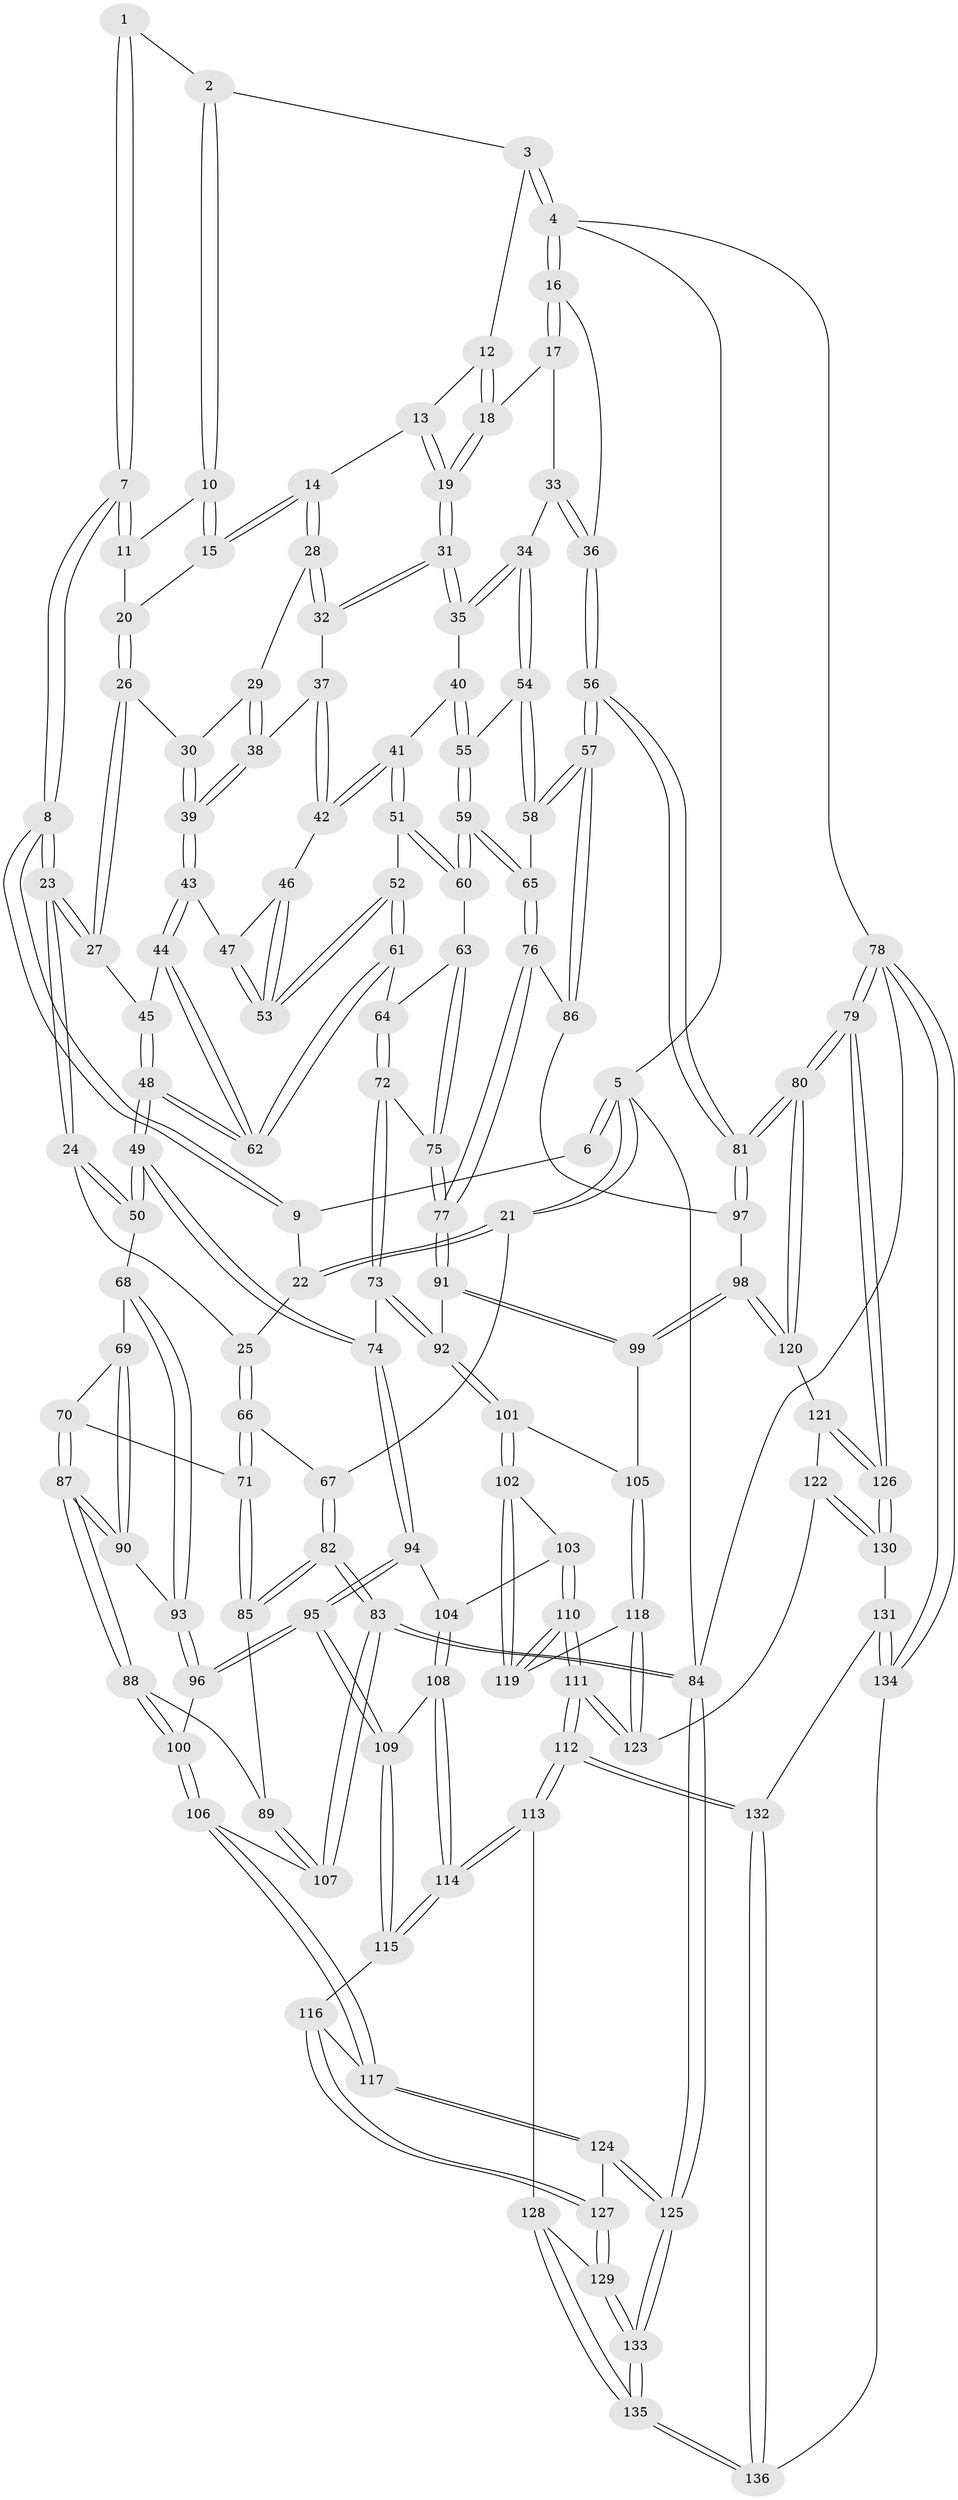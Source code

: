 // coarse degree distribution, {3: 0.2222222222222222, 8: 0.018518518518518517, 6: 0.14814814814814814, 5: 0.2037037037037037, 4: 0.37037037037037035, 7: 0.018518518518518517, 2: 0.018518518518518517}
// Generated by graph-tools (version 1.1) at 2025/21/03/04/25 18:21:31]
// undirected, 136 vertices, 337 edges
graph export_dot {
graph [start="1"]
  node [color=gray90,style=filled];
  1 [pos="+0.23036754040016547+0"];
  2 [pos="+0.5475701317214801+0"];
  3 [pos="+0.8989132181069547+0"];
  4 [pos="+1+0"];
  5 [pos="+0+0"];
  6 [pos="+0.10325815533217396+0"];
  7 [pos="+0.2566211107620758+0.10977470736737178"];
  8 [pos="+0.2503195554685718+0.12314782845531612"];
  9 [pos="+0.08557348686620898+0.10177178497451915"];
  10 [pos="+0.5452426793477505+0"];
  11 [pos="+0.3658816979026812+0.10702502533079154"];
  12 [pos="+0.8589559204219397+0"];
  13 [pos="+0.7238303599111865+0.10477698893090703"];
  14 [pos="+0.5718107676190386+0.1171819890844073"];
  15 [pos="+0.5663639866708694+0.10713727032978787"];
  16 [pos="+1+0"];
  17 [pos="+0.8950642565627659+0.18397032800630114"];
  18 [pos="+0.8434045678692746+0.1659801341368029"];
  19 [pos="+0.7881388016283887+0.20968280177134366"];
  20 [pos="+0.4234739473050092+0.15531350853573062"];
  21 [pos="+0+0.2319065075815146"];
  22 [pos="+0.07610880877474371+0.11168078389405298"];
  23 [pos="+0.24173200732692707+0.2780370958409139"];
  24 [pos="+0.21940099046957734+0.30747397739856175"];
  25 [pos="+0.17552095227941739+0.3163022077854599"];
  26 [pos="+0.3880030510581805+0.25326963899465155"];
  27 [pos="+0.3796013053232625+0.25877913066496533"];
  28 [pos="+0.5850304756502247+0.1720979345101809"];
  29 [pos="+0.5329627050010961+0.21561498370732968"];
  30 [pos="+0.4653016031025148+0.25544783243243147"];
  31 [pos="+0.7579326040395593+0.25487709346489196"];
  32 [pos="+0.6045638719205135+0.19542345840675884"];
  33 [pos="+0.9344777331762396+0.23215888710581228"];
  34 [pos="+0.8965148462343471+0.3284882954431087"];
  35 [pos="+0.7593269758885381+0.26161280517480645"];
  36 [pos="+1+0.27169064526960063"];
  37 [pos="+0.600074054441479+0.22636682226761873"];
  38 [pos="+0.5172805119687016+0.31631989933829197"];
  39 [pos="+0.505990982418869+0.34660941146634594"];
  40 [pos="+0.7505866431523169+0.2909585417525476"];
  41 [pos="+0.6726554118006163+0.3574771536009831"];
  42 [pos="+0.5945689117382409+0.30050716515976633"];
  43 [pos="+0.5087559032283717+0.36815851610390476"];
  44 [pos="+0.5033963500085016+0.37531305583602315"];
  45 [pos="+0.4049658383638097+0.29913954541343407"];
  46 [pos="+0.5788495878422005+0.3229987024503642"];
  47 [pos="+0.5249459179450783+0.3623056083682204"];
  48 [pos="+0.42091899764413504+0.49532725941548883"];
  49 [pos="+0.399156858611386+0.5163965987325104"];
  50 [pos="+0.3500644211992208+0.49871149752751165"];
  51 [pos="+0.6584745702434194+0.39121736867993384"];
  52 [pos="+0.6364907487296715+0.39992836947904803"];
  53 [pos="+0.6345883476322084+0.39866947899375393"];
  54 [pos="+0.9212460806056415+0.37108430423801425"];
  55 [pos="+0.7780963389441692+0.38653472353912954"];
  56 [pos="+1+0.47381963527010496"];
  57 [pos="+1+0.47346142901780175"];
  58 [pos="+0.9453292336424697+0.3968487007018578"];
  59 [pos="+0.7706189303114498+0.4823047169340134"];
  60 [pos="+0.7390118693325027+0.475732535178707"];
  61 [pos="+0.590147645940964+0.467488484065727"];
  62 [pos="+0.47647786896608507+0.45362799281675725"];
  63 [pos="+0.7006598249553992+0.48895044747512934"];
  64 [pos="+0.5931648186010513+0.4710658925113414"];
  65 [pos="+0.7797592313742416+0.49161945444637434"];
  66 [pos="+0.1494217582624393+0.32689051228827987"];
  67 [pos="+0+0.2549930658968236"];
  68 [pos="+0.347061371801227+0.5004371269002064"];
  69 [pos="+0.2437934229795803+0.5335604143795989"];
  70 [pos="+0.1658366176938535+0.5389093441607751"];
  71 [pos="+0.1040679303897388+0.49265599438933394"];
  72 [pos="+0.6149140975296421+0.5555604844796463"];
  73 [pos="+0.5925253434509308+0.6004320622935024"];
  74 [pos="+0.4121445831790998+0.5496715101023608"];
  75 [pos="+0.650652792923305+0.5463174872909733"];
  76 [pos="+0.7887981550320289+0.5242420395489744"];
  77 [pos="+0.7353416928007604+0.5996073276423283"];
  78 [pos="+1+1"];
  79 [pos="+1+1"];
  80 [pos="+1+1"];
  81 [pos="+1+0.6277759395253937"];
  82 [pos="+0+0.6022170435093195"];
  83 [pos="+0+1"];
  84 [pos="+0+1"];
  85 [pos="+0+0.6014952455095833"];
  86 [pos="+0.8634374813511982+0.5698605633583801"];
  87 [pos="+0.1596720261318331+0.6422039315716407"];
  88 [pos="+0.15739276594549012+0.6446480887151702"];
  89 [pos="+0.07106683152190431+0.6727412226044871"];
  90 [pos="+0.20582268435310302+0.6345731234562116"];
  91 [pos="+0.7309319712208613+0.612952781167527"];
  92 [pos="+0.6236495680832426+0.6645888073059074"];
  93 [pos="+0.24490938846200822+0.6431306160710338"];
  94 [pos="+0.41159867581487064+0.5684150198329292"];
  95 [pos="+0.28679916169930997+0.7158097234348411"];
  96 [pos="+0.285901116532299+0.7154430246499518"];
  97 [pos="+0.8667263139471661+0.6664384704510063"];
  98 [pos="+0.8329483134089063+0.7312738773491163"];
  99 [pos="+0.8039264547218259+0.7226661289239665"];
  100 [pos="+0.21136142224522547+0.7261635797613989"];
  101 [pos="+0.6229563513424448+0.6678898190211902"];
  102 [pos="+0.5917515634021678+0.7136321250148804"];
  103 [pos="+0.5125177682817068+0.7123738792514698"];
  104 [pos="+0.4513368729775395+0.685690017033555"];
  105 [pos="+0.7391313768576504+0.741665964566186"];
  106 [pos="+0.1563508287359923+0.7936653572927468"];
  107 [pos="+0.10553419544496451+0.762225953531394"];
  108 [pos="+0.42655747349344086+0.7264377906988538"];
  109 [pos="+0.29127334366608554+0.7243271890237015"];
  110 [pos="+0.4887613503202945+0.8749989840136011"];
  111 [pos="+0.4584382386517538+0.9312219361066565"];
  112 [pos="+0.44514097627215454+0.943791613967662"];
  113 [pos="+0.4098415783882388+0.9132220179648026"];
  114 [pos="+0.39304868553740835+0.8867645710740268"];
  115 [pos="+0.3106319286037836+0.8326245296813591"];
  116 [pos="+0.24937435557358875+0.8415290804678371"];
  117 [pos="+0.16696043249497702+0.8177247880238245"];
  118 [pos="+0.6680778779786852+0.830784692697667"];
  119 [pos="+0.6016714544666184+0.7551778812545915"];
  120 [pos="+0.8493361162954417+0.7597913751426449"];
  121 [pos="+0.777609252774021+0.8411304735110243"];
  122 [pos="+0.6825595797786702+0.8604844756961832"];
  123 [pos="+0.6705573904206271+0.8471951714232677"];
  124 [pos="+0.13893769354998617+0.8714670630678183"];
  125 [pos="+0+1"];
  126 [pos="+0.8471495641995459+0.9945625644239555"];
  127 [pos="+0.2186006805205177+0.9214156292618799"];
  128 [pos="+0.2941019184897768+0.9482964513315442"];
  129 [pos="+0.21924725511183465+0.9459207228620805"];
  130 [pos="+0.6956151545930173+0.9161830047632008"];
  131 [pos="+0.6849010006233286+0.9307615403441278"];
  132 [pos="+0.467553698224016+1"];
  133 [pos="+0+1"];
  134 [pos="+0.6750709790583382+1"];
  135 [pos="+0+1"];
  136 [pos="+0.47170491422262945+1"];
  1 -- 2;
  1 -- 7;
  1 -- 7;
  2 -- 3;
  2 -- 10;
  2 -- 10;
  3 -- 4;
  3 -- 4;
  3 -- 12;
  4 -- 5;
  4 -- 16;
  4 -- 16;
  4 -- 78;
  5 -- 6;
  5 -- 6;
  5 -- 21;
  5 -- 21;
  5 -- 84;
  6 -- 9;
  7 -- 8;
  7 -- 8;
  7 -- 11;
  7 -- 11;
  8 -- 9;
  8 -- 9;
  8 -- 23;
  8 -- 23;
  9 -- 22;
  10 -- 11;
  10 -- 15;
  10 -- 15;
  11 -- 20;
  12 -- 13;
  12 -- 18;
  12 -- 18;
  13 -- 14;
  13 -- 19;
  13 -- 19;
  14 -- 15;
  14 -- 15;
  14 -- 28;
  14 -- 28;
  15 -- 20;
  16 -- 17;
  16 -- 17;
  16 -- 36;
  17 -- 18;
  17 -- 33;
  18 -- 19;
  18 -- 19;
  19 -- 31;
  19 -- 31;
  20 -- 26;
  20 -- 26;
  21 -- 22;
  21 -- 22;
  21 -- 67;
  22 -- 25;
  23 -- 24;
  23 -- 24;
  23 -- 27;
  23 -- 27;
  24 -- 25;
  24 -- 50;
  24 -- 50;
  25 -- 66;
  25 -- 66;
  26 -- 27;
  26 -- 27;
  26 -- 30;
  27 -- 45;
  28 -- 29;
  28 -- 32;
  28 -- 32;
  29 -- 30;
  29 -- 38;
  29 -- 38;
  30 -- 39;
  30 -- 39;
  31 -- 32;
  31 -- 32;
  31 -- 35;
  31 -- 35;
  32 -- 37;
  33 -- 34;
  33 -- 36;
  33 -- 36;
  34 -- 35;
  34 -- 35;
  34 -- 54;
  34 -- 54;
  35 -- 40;
  36 -- 56;
  36 -- 56;
  37 -- 38;
  37 -- 42;
  37 -- 42;
  38 -- 39;
  38 -- 39;
  39 -- 43;
  39 -- 43;
  40 -- 41;
  40 -- 55;
  40 -- 55;
  41 -- 42;
  41 -- 42;
  41 -- 51;
  41 -- 51;
  42 -- 46;
  43 -- 44;
  43 -- 44;
  43 -- 47;
  44 -- 45;
  44 -- 62;
  44 -- 62;
  45 -- 48;
  45 -- 48;
  46 -- 47;
  46 -- 53;
  46 -- 53;
  47 -- 53;
  47 -- 53;
  48 -- 49;
  48 -- 49;
  48 -- 62;
  48 -- 62;
  49 -- 50;
  49 -- 50;
  49 -- 74;
  49 -- 74;
  50 -- 68;
  51 -- 52;
  51 -- 60;
  51 -- 60;
  52 -- 53;
  52 -- 53;
  52 -- 61;
  52 -- 61;
  54 -- 55;
  54 -- 58;
  54 -- 58;
  55 -- 59;
  55 -- 59;
  56 -- 57;
  56 -- 57;
  56 -- 81;
  56 -- 81;
  57 -- 58;
  57 -- 58;
  57 -- 86;
  57 -- 86;
  58 -- 65;
  59 -- 60;
  59 -- 60;
  59 -- 65;
  59 -- 65;
  60 -- 63;
  61 -- 62;
  61 -- 62;
  61 -- 64;
  63 -- 64;
  63 -- 75;
  63 -- 75;
  64 -- 72;
  64 -- 72;
  65 -- 76;
  65 -- 76;
  66 -- 67;
  66 -- 71;
  66 -- 71;
  67 -- 82;
  67 -- 82;
  68 -- 69;
  68 -- 93;
  68 -- 93;
  69 -- 70;
  69 -- 90;
  69 -- 90;
  70 -- 71;
  70 -- 87;
  70 -- 87;
  71 -- 85;
  71 -- 85;
  72 -- 73;
  72 -- 73;
  72 -- 75;
  73 -- 74;
  73 -- 92;
  73 -- 92;
  74 -- 94;
  74 -- 94;
  75 -- 77;
  75 -- 77;
  76 -- 77;
  76 -- 77;
  76 -- 86;
  77 -- 91;
  77 -- 91;
  78 -- 79;
  78 -- 79;
  78 -- 134;
  78 -- 134;
  78 -- 84;
  79 -- 80;
  79 -- 80;
  79 -- 126;
  79 -- 126;
  80 -- 81;
  80 -- 81;
  80 -- 120;
  80 -- 120;
  81 -- 97;
  81 -- 97;
  82 -- 83;
  82 -- 83;
  82 -- 85;
  82 -- 85;
  83 -- 84;
  83 -- 84;
  83 -- 107;
  83 -- 107;
  84 -- 125;
  84 -- 125;
  85 -- 89;
  86 -- 97;
  87 -- 88;
  87 -- 88;
  87 -- 90;
  87 -- 90;
  88 -- 89;
  88 -- 100;
  88 -- 100;
  89 -- 107;
  89 -- 107;
  90 -- 93;
  91 -- 92;
  91 -- 99;
  91 -- 99;
  92 -- 101;
  92 -- 101;
  93 -- 96;
  93 -- 96;
  94 -- 95;
  94 -- 95;
  94 -- 104;
  95 -- 96;
  95 -- 96;
  95 -- 109;
  95 -- 109;
  96 -- 100;
  97 -- 98;
  98 -- 99;
  98 -- 99;
  98 -- 120;
  98 -- 120;
  99 -- 105;
  100 -- 106;
  100 -- 106;
  101 -- 102;
  101 -- 102;
  101 -- 105;
  102 -- 103;
  102 -- 119;
  102 -- 119;
  103 -- 104;
  103 -- 110;
  103 -- 110;
  104 -- 108;
  104 -- 108;
  105 -- 118;
  105 -- 118;
  106 -- 107;
  106 -- 117;
  106 -- 117;
  108 -- 109;
  108 -- 114;
  108 -- 114;
  109 -- 115;
  109 -- 115;
  110 -- 111;
  110 -- 111;
  110 -- 119;
  110 -- 119;
  111 -- 112;
  111 -- 112;
  111 -- 123;
  111 -- 123;
  112 -- 113;
  112 -- 113;
  112 -- 132;
  112 -- 132;
  113 -- 114;
  113 -- 114;
  113 -- 128;
  114 -- 115;
  114 -- 115;
  115 -- 116;
  116 -- 117;
  116 -- 127;
  116 -- 127;
  117 -- 124;
  117 -- 124;
  118 -- 119;
  118 -- 123;
  118 -- 123;
  120 -- 121;
  121 -- 122;
  121 -- 126;
  121 -- 126;
  122 -- 123;
  122 -- 130;
  122 -- 130;
  124 -- 125;
  124 -- 125;
  124 -- 127;
  125 -- 133;
  125 -- 133;
  126 -- 130;
  126 -- 130;
  127 -- 129;
  127 -- 129;
  128 -- 129;
  128 -- 135;
  128 -- 135;
  129 -- 133;
  129 -- 133;
  130 -- 131;
  131 -- 132;
  131 -- 134;
  131 -- 134;
  132 -- 136;
  132 -- 136;
  133 -- 135;
  133 -- 135;
  134 -- 136;
  135 -- 136;
  135 -- 136;
}
